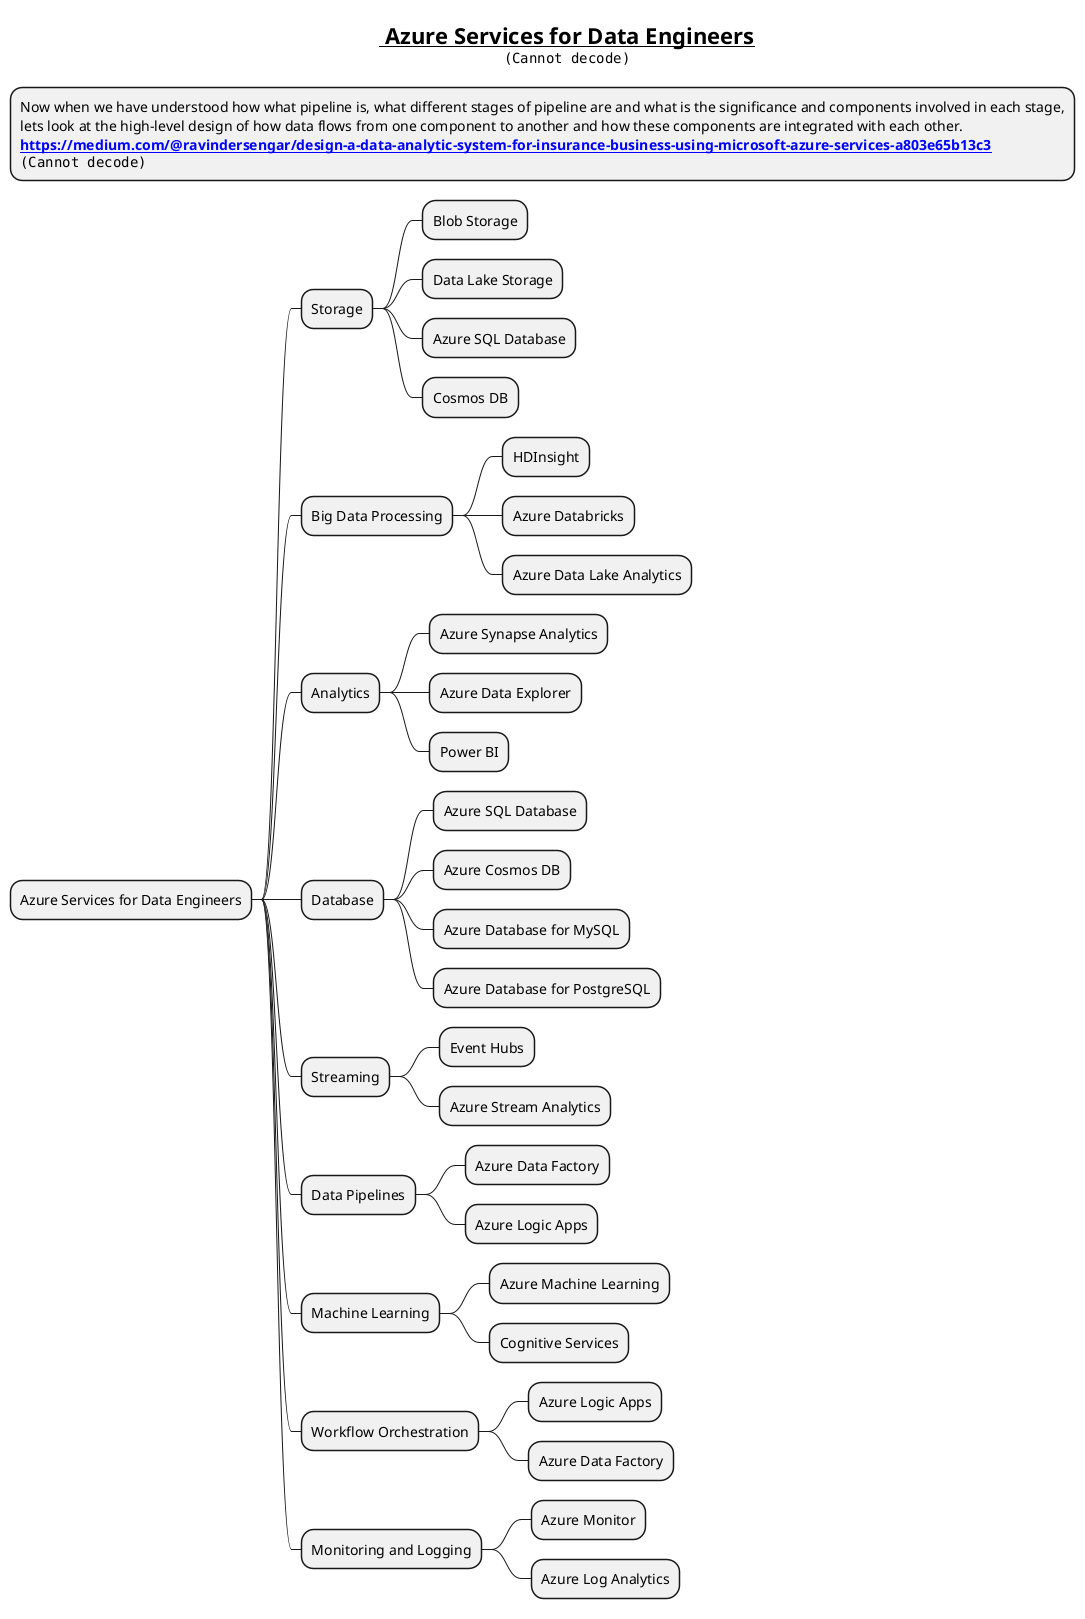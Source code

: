 @startmindmap



title =__ Azure Services for Data Engineers__\n<img:images/img_3.png>

*:Now when we have understood how what pipeline is, what different stages of pipeline are and what is the significance and components involved in each stage,
lets look at the high-level design of how data flows from one component to another and how these components are integrated with each other.
**[[https://medium.com/@ravindersengar/design-a-data-analytic-system-for-insurance-business-using-microsoft-azure-services-a803e65b13c3]]**
<img:images/img_4.png>;



* Azure Services for Data Engineers

** Storage
*** Blob Storage
*** Data Lake Storage
*** Azure SQL Database
*** Cosmos DB

** Big Data Processing
*** HDInsight
*** Azure Databricks
*** Azure Data Lake Analytics

** Analytics
*** Azure Synapse Analytics
*** Azure Data Explorer
*** Power BI

** Database
*** Azure SQL Database
*** Azure Cosmos DB
*** Azure Database for MySQL
*** Azure Database for PostgreSQL

** Streaming
*** Event Hubs
*** Azure Stream Analytics

** Data Pipelines
*** Azure Data Factory
*** Azure Logic Apps

** Machine Learning
*** Azure Machine Learning
*** Cognitive Services

** Workflow Orchestration
*** Azure Logic Apps
*** Azure Data Factory

** Monitoring and Logging
*** Azure Monitor
*** Azure Log Analytics

@endmindmap

